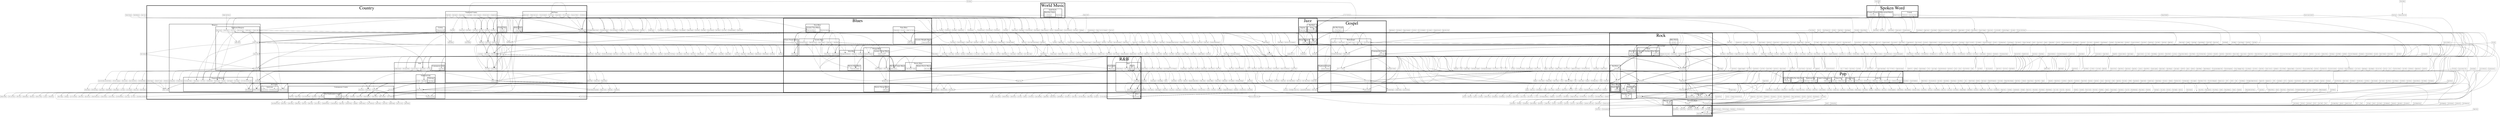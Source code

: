 digraph untitled {
	graph [fontname="Times", concentrate=true];
	node [fontname="Times", shape=box];
	subgraph cluster_World {
		graph [fontsize=72,
			label="World Music",
			style="setlinewidth(6)"];
		subgraph cluster_South_Pacific {
			graph [fontsize=24,
				label="South Pacific",
				style="setlinewidth(3)"];
			subgraph cluster_Slack_Key_Guitar {
				graph [label="Slack-Key Guitar"];
				"Sol Hoopii";
			}
			"Frank Ferera";
		}
	}
	subgraph cluster_Spoken_Word {
		graph [fontsize=72,
			label="Spoken Word",
			style="setlinewidth(6)"];
		subgraph cluster_Observational_Humor {
			graph [fontsize=24,
				label="Observational Humor",
				style="setlinewidth(3)"];
			"Will Rogers";
		}
		subgraph cluster_Country_Comedy {
			graph [fontsize=24,
				label="Country Comedy",
				style="setlinewidth(3)"];
			"Jerry Clower";
		}
		subgraph cluster_Comedy {
			graph [fontsize=24,
				label=Comedy,
				style="setlinewidth(3)"];
			"Little Jimmy Dickens";
			"The Revelers";
		}
		"Robert W. Service";
	}
	subgraph cluster_Jazz {
		graph [fontsize=72,
			label=Jazz,
			style="setlinewidth(6)"];
		subgraph cluster_Ragtime {
			graph [fontsize=24,
				label=Ragtime,
				style="setlinewidth(3)"];
			"Alonzo Yancey";
		}
		subgraph cluster_Bop {
			graph [fontsize=24,
				label=Bop,
				style="setlinewidth(3)"];
			"Billy Eckstine";
		}
		subgraph cluster_Boogie_Woogie {
			graph [fontsize=24,
				label="Boogie-Woogie",
				style="setlinewidth(3)"];
			"Jimmy Yancey";
		}
		subgraph cluster_Big_Band {
			graph [fontsize=24,
				label="Big Band",
				style="setlinewidth(3)"];
			subgraph cluster_Swing {
				graph [label=Swing];
				"The Mills Brothers";
			}
		}
	}
	subgraph cluster_Pop {
		graph [fontsize=72,
			label=Pop,
			style="setlinewidth(6)"];
		subgraph cluster_Tin_Pan_Alley_Pop {
			graph [fontsize=24,
				label="Tin Pan Alley Pop",
				style="setlinewidth(3)"];
			"Al Jolson";
		}
		subgraph cluster_Indie_Pop {
			graph [fontsize=24,
				label="Indie Pop",
				style="setlinewidth(3)"];
			"The House of Love";
			"Walker Kong";
			Captain;
			"The Music Lovers";
			"Gentleman Auction House";
			"Shout Out Louds";
		}
		subgraph cluster_Adult_Contemporary {
			graph [fontsize=24,
				label="Adult Contemporary",
				style="setlinewidth(3)"];
			"Barbra Streisand";
		}
		subgraph cluster_Dance_Pop {
			graph [fontsize=24,
				label="Dance-Pop",
				style="setlinewidth(3)"];
			"Whitney Houston";
			"Lady Gaga";
		}
		subgraph cluster_French_Pop {
			graph [fontsize=24,
				label="French Pop",
				style="setlinewidth(3)"];
			"Jacques Brel";
		}
		subgraph cluster_Vocal_Pop {
			graph [fontsize=24,
				label="Vocal Pop",
				style="setlinewidth(3)"];
			"The Ink Spots";
		}
		subgraph cluster_Traditional_Pop {
			graph [fontsize=24,
				label="Traditional Pop",
				style="setlinewidth(3)"];
			"Eddie Cantor";
			"Nat King Cole";
		}
	}
	subgraph cluster_RnB {
		graph [fontsize=72,
			label="R&B",
			style="setlinewidth(6)"];
		subgraph cluster_Disco {
			graph [fontsize=24,
				label=Disco,
				style="setlinewidth(3)"];
			"Donna Summer";
		}
		subgraph cluster_Soul {
			graph [fontsize=24,
				label=Soul,
				style="setlinewidth(3)"];
			subgraph cluster_Funk {
				graph [label=Funk];
				Rufus;
			}
			"Aretha Franklin";
			"Roberta Flack";
			"Thelma Houston";
			"Sam Cooke";
			"Ray Charles";
			"Gladys Knight";
		}
		subgraph cluster_Early_RnB {
			graph [fontsize=24,
				label="Early R&B",
				style="setlinewidth(3)"];
			"Ruth Brown";
		}
	}
	subgraph cluster_Gospel {
		graph [fontsize=72,
			label=Gospel,
			style="setlinewidth(6)"];
		subgraph cluster_Pre_War_Gospel {
			graph [fontsize=24,
				label="Pre-War Gospel",
				style="setlinewidth(3)"];
			"Arizona Dranes";
		}
		subgraph cluster_Black_Gospel {
			graph [fontsize=24,
				label="Black Gospel",
				style="setlinewidth(3)"];
			"Roberta Martin";
			"Rev. Thomas A. Dorsey";
			"Shirley Caesar";
			"James Cleveland";
			"Mahalia Jackson";
			"Rev. C.L. Franklin";
			"The Soul Stirrers";
			"Goldia Haynes";
			"The Roberta Martin Singers";
			"The Caravans";
		}
		subgraph cluster_Contemporary_Gospel {
			graph [fontsize=24,
				label="Contemporary Gospel",
				style="setlinewidth(3)"];
			"Mavis Staples";
		}
		subgraph cluster_Traditional_Gospel {
			graph [fontsize=24,
				label="Traditional Gospel",
				style="setlinewidth(3)"];
			"Ernestine Washington";
		}
	}
	subgraph cluster_Blues {
		graph [fontsize=72,
			label=Blues,
			style="setlinewidth(6)"];
		subgraph cluster_Piano_Blues {
			graph [fontsize=24,
				label="Piano Blues",
				style="setlinewidth(3)"];
			"Albert Ammons";
			"Cecil Gant";
			"Meade ‘Lux’ Lewis";
			"Pinetop Smith";
		}
		subgraph cluster_Classic_Female_Blues {
			graph [fontsize=24,
				label="Classic Female Blues",
				style="setlinewidth(3)"];
			"Bessie Smith";
			"Billie Holiday";
		}
		subgraph cluster_Chicago_Blues {
			graph [fontsize=24,
				label="Chicago Blues",
				style="setlinewidth(3)"];
			subgraph cluster_Acoustic_Chicago_Blues {
				graph [label="Acoustic Chicago Blues"];
				"Kokomo Arnold";
			}
			subgraph cluster_Electric_Chicago_Blues {
				graph [label="Electric Chicago Blues"];
				"Eddie Taylor";
			}
			"Muddy Waters";
			"Robert Nighthawk";
			"Sonny Boy Williamson";
			"Willie Dixon";
		}
		subgraph cluster_Acoustic_Blues {
			graph [fontsize=24,
				label="Acoustic Blues",
				style="setlinewidth(3)"];
			"Charley Patton";
			"Big Bill Broonzy";
			"Mississippi John Hurt";
			"Blind Willie McTell";
			"Big Joe Williams";
			"Tommy Johnson";
			"Blind Blake";
		}
		subgraph cluster_Electric_Blues {
			graph [fontsize=24,
				label="Electric Blues",
				style="setlinewidth(3)"];
			subgraph cluster_Modern_Electric_Blues {
				graph [label="Modern Electric Blues"];
				"Hubert Sumlin";
			}
			"Arthur ‘Big Boy’ Crudup";
		}
		subgraph cluster_Delta_Blues {
			graph [fontsize=24,
				label="Delta Blues",
				style="setlinewidth(3)"];
			subgraph cluster_Electric_Delta_Blues {
				graph [label="Electric Delta Blues"];
				"Jessie Mae Hemphill";
			}
			"Mississippi Fred McDowell";
			"Skip James";
			"Son House";
		}
		subgraph cluster_Pre_War_Country_Blues {
			graph [fontsize=24,
				label="Pre-War Country Blues",
				style="setlinewidth(3)"];
			"Robert Johnson";
		}
		subgraph cluster_Texas_Blues {
			graph [fontsize=24,
				label="Texas Blues",
				style="setlinewidth(3)"];
			subgraph cluster_Acoustic_Texas_Blues {
				graph [label="Acoustic Texas Blues"];
				"Blind Lemon Jefferson";
			}
			"Blind Willie Johnson";
		}
		subgraph cluster_Acoustic_Memphis_Blues {
			graph [fontsize=24,
				label="Acoustic Memphis Blues",
				style="setlinewidth(3)"];
			"Cannon's Jug Stompers";
		}
	}
	subgraph cluster_Country {
		graph [fontsize=72,
			label=Country,
			style="setlinewidth(6)"];
		subgraph cluster_Country_Pop {
			graph [fontsize=24,
				label="Country-Pop",
				style="setlinewidth(3)"];
			"Chet Atkins";
		}
		subgraph cluster_Alt_Country {
			graph [fontsize=24,
				label="Alt-Country",
				style="setlinewidth(3)"];
			subgraph cluster_Americana {
				graph [label=Americana];
				"Casey Driessen";
				"The Hackensaw Boys";
			}
			"Chatham County Line";
		}
		subgraph cluster_Folk {
			graph [fontsize=24,
				label=Folk,
				style="setlinewidth(3)"];
			subgraph cluster_Contemporary_Folk {
				graph [label="Contemporary Folk"];
				"Niela Miller";
			}
			subgraph cluster_Traditional_Folk {
				graph [label="Traditional Folk"];
				subgraph cluster_Folksongs {
					graph [label=Folksongs];
					"Charlie Higgins";
				}
				"Ramblin' Jack Elliott";
				"Woody Guthrie";
				"Harry Smith";
				"Joe Hill";
			}
			"Mississippi Sheiks";
			"Uncle Dave Macon";
			"Dan Tyminski";
			"Tim Rose";
			"Bradley Kincaid";
		}
		subgraph cluster_Honky_Tonk {
			graph [fontsize=24,
				label="Honky Tonk",
				style="setlinewidth(3)"];
			"Floyd Tillman";
		}
		subgraph cluster_Bluegrass {
			graph [fontsize=24,
				label=Bluegrass,
				style="setlinewidth(3)"];
			subgraph cluster_Traditional_Bluegrass {
				graph [label="Traditional Bluegrass"];
				"Jimmy Martin";
				"Del McCoury";
				"Jim & Jesse";
				"Old & In the Way";
				"Flatt & Scruggs";
				"Snuffy Jenkins";
				"Clarence Ashley";
				"Doyle Lawson";
				"Manco Sneed";
				"Dedrick Harris"
			}
			subgraph cluster_Progressive_Bluegrass {
				graph [label="Progressive Bluegrass"];
				"The Chicken Chokers";
				"Jerry Douglas";
				"Ola Belle Reed";
				"J.D. Crowe & the New South";
				"Tony Rice";
				"Barry Mitterhoff";
				"David Grisman";
				"Scott Nygaard";
				"J.D. Crowe";
				"Benny Martin";
			}
			"Sam Bush";
			"No Speed Limit";
			"Bering Strait";
			"Rhonda Vincent";
		}
		subgraph cluster_Contemporary_Country {
			graph [fontsize=24,
				label="Contemporary Country",
				style="setlinewidth(3)"];
			subgraph cluster_Neo_Traditionalist_Country {
				graph [label="Neo-Traditionalist Country"];
				"Jake Owen";
			}
			"Marty Brown";
			"Nickel Creek";
			"George Strait";
			"Roger Creager";
			"Aaron Tippin";
			"Mark Wills";
			"Martina McBride";
			"Daryle Singletary";
			"Jamey Johnson";
			"Clay Walker";
			"Billy Currington";
			"Travis Mitchell";
			"Dean Brody";
			"Jameson Clark";
			"Ace in the Hole Band";
			"Dan Evans";
		}
		subgraph cluster_Old_Timey {
			graph [fontsize=24,
				label="Old-Timey",
				style="setlinewidth(3)"];
			"Fiddlin' John Carson";
			"Pee Wee King";
			"Uncle Eck Dunford";
			"Emmett Miller";
			"The Carter Family";
			"Roscoe Holomb";
			"Hobart Smith";
			"Grayson & Whitter";
			"Eck Robertson";
		}
		subgraph cluster_Cowboy {
			graph [fontsize=24,
				label=Cowboy,
				style="setlinewidth(3)"];
			"Yodeling Slim Clark";
		}
		subgraph cluster_Traditional_Country {
			graph [fontsize=24,
				label="Traditional Country",
				style="setlinewidth(3)"];
			"Jimmie Rodgers";
			"Kenny Roberts";
			"Jimmie Davis";
			"Patsy Montana";
			"Rex Griffin";
			"Hank Snow";
			"Elton Britt";
			"Ernest Tubb";
			"Roy Acuff";
			"Gene Autry";
			"George Jones";
			"Don Helms";
			"Kelly Harrell";
			"Eddy Arnold";
			"Ernest V. Stoneman";
			"Lefty Frizzell";
			"Carl Smith";
			"Red Foley";
			"Leon Payne";
			"Willie Nelson";
			"The Davis Sisters";
			"Grandpa Jones";
			"Wade Ward";
			"Lesley Riddle";
			"Johnny Cash";
		}
		"Dedrick Harris";
		"Kelly J. Lundy";
		"Dick Burnett";
		"Fiddlin' John Weaver";
		"John Rector";
		"Jerrod Niemann";
		"Emmett W. Lundy";
		"Herbert Higgins";
		"Harvey Reynolds";
	}
	subgraph cluster_Rock {
		graph [fontsize=72,
			label=Rock,
			style="setlinewidth(6)"];
		subgraph cluster_Mod_Revival {
			graph [fontsize=24,
				label="Mod Revival",
				style="setlinewidth(3)"];
			"The JetSet";
		}
		subgraph cluster_Punk {
			graph [fontsize=24,
				label=Punk,
				style="setlinewidth(3)"];
			subgraph cluster_Punk_Revival {
				graph [label="Punk Revival"];
				"Dropkick Murphys";
			}
			subgraph cluster_Hardcore_Punk {
				graph [label="Hardcore Punk"];
				Bars;
			}
			"Dead Boys";
		}
		subgraph cluster_Alternative_Rock {
			graph [fontsize=24,
				label="Alternative Rock",
				style="setlinewidth(3)"];
			subgraph cluster_Indie_Rock {
				graph [label="Indie Rock"];
				"Eef Barzelay";
				"Modern Skirts";
				"The National";
				Voxtrot;
				"The Delgados";
				"Make Model";
				"The Starlight Mints";
				"Railroad Jerk";
			}
			Torsson;
			"The Beautiful South";
		}
		subgraph cluster_Blues_Rock {
			graph [fontsize=24,
				label="Blues-Rock",
				style="setlinewidth(3)"];
			"Hot Tuna";
		}
		subgraph cluster_Country_Rock {
			graph [fontsize=24,
				label="Country-Rock",
				style="setlinewidth(3)"];
			"Gibson/Miller Band";
			"Kinky Friedman";
			"The Ghost Rockets";
		}
		subgraph cluster_Prog_Rock {
			graph [fontsize=24,
				label="Prog-Rock",
				style="setlinewidth(3)"];
			"Pink Floyd";
		}
		subgraph cluster_Hard_Rock {
			graph [fontsize=24,
				label="Hard Rock",
				style="setlinewidth(3)"];
			subgraph cluster_Heavy_Metal {
				graph [label="Heavy Metal"];
				subgraph cluster_Death_Metal {
					graph [label="Death Metal"];
					Dethklok;
				}
			}
			"David Bowie";
			Kiss;
		}
		subgraph cluster_RocknRoll {
			graph [fontsize=24,
				label="Rock & Roll",
				style="setlinewidth(3)"];
			subgraph cluster_Roots {
				graph [label=Roots];
				subgraph cluster_American_Trad_Rock {
					graph [label="American Trad Rock"];
					Phish;
				}
				subgraph cluster_Jam_Bands {
					graph [label="Jam Bands"];
					"Carbon Leaf";
				}
			}
			"Buddy Holly";
			"Bob Dylan";
			"Bill Haley & His Comets";
			"The Pretty Things";
			"The Kinks";
			"The Beatles";
			"Jerry Lee Lewis";
			"Jody Reynolds";
		}
	}
	"Donna Summer" -> "Lady Gaga";
	Anastacia -> "Lady Gaga";
	"Christina Aguilera" -> "Lady Gaga";
	"Britney Spears" -> "Lady Gaga";
	"Kylie Minogue" -> "Lady Gaga";
	"Cyndi Lauper" -> "Lady Gaga";
	"David Bowie" -> "Lady Gaga";
	Queen -> "Lady Gaga";
	Madonna -> "Lady Gaga";
	"Barbra Streisand" -> "Donna Summer";
	"Thelma Houston" -> "Donna Summer";
	"Roberta Flack" -> "Donna Summer";
	Rufus -> "Donna Summer";
	"Mary Wells" -> "Donna Summer";
	"Minnie Riperton" -> "Donna Summer";
	"Irma Thomas" -> "Donna Summer";
	Labelle -> "Donna Summer";
	"Donny Hathaway" -> "Donna Summer";
	Theatre -> "Donna Summer";
	"Rev. C. L. Franklin" -> "Aretha Franklin";
	"Nina Simone" -> "Aretha Franklin";
	"Sister Wynona Carr" -> "Aretha Franklin";
	"Sam Cooke" -> "Aretha Franklin";
	"Ciara Ward" -> "Aretha Franklin";
	"Ruth Brown" -> "Aretha Franklin";
	"Arizona Dranes" -> "Roberta Martin";
	"Arizona Dranes" -> "The Soul Stirrers";
	"Arizona Dranes" -> "The Roberta Martin Singers";
	"Arizona Dranes" -> "Goldia Haynes";
	"Mississippi Sheiks" -> "Bessie Smith";
	"Ma Rainey" -> "Bessie Smith";
	"Blind Lemon Jefferson" -> "Bessie Smith";
	"Charley Patton" -> "Mississippi Sheiks";
	"Charley Patton" -> "Memphis Minnie";
	"Charley Patton" -> "Almanac Singers";
	"Charley Patton" -> "Mississippi Fred McDowell";
	"Charley Patton" -> "Hambone Willie Newbern";
	"Charley Patton" -> "Alan Lomax";
	"Charley Patton" -> "Robert Wilkins";
	"Charley Patton" -> "Jimi Hendrix";
	"Charley Patton" -> "Johnny Shines";
	"Charley Patton" -> "Sonny Boy Williamson";
	"Charley Patton" -> "Willie Johnson";
	"Charley Patton" -> "Malkum & Chris";
	"Charley Patton" -> "Watermelon Slim";
	"Memphis Minnie" -> "Jessie Mae Hemphill";
	"Skip James" -> "Jessie Mae Hemphill";
	"Mississippi John Hurt" -> "Jessie Mae Hemphill";
	"Sonny Boy Williamson" -> "Jessie Mae Hemphill";
	"Muddy Waters" -> "Eddie Taylor";
	"Alberta Hunter" -> "Robert Johnson";
	"Charlie Poole" -> "Robert Johnson";
	"Kokomo Arnold" -> "Robert Johnson";
	"Skip James" -> "Robert Johnson";
	"Son House" -> "Robert Johnson";
	"Lonnie Johnson" -> "Robert Johnson";
	"Sallie Martin" -> "Mahalia Jackson";
	"Willie Mae Ford Smith" -> "Mahalia Jackson";
	"Roberta Martin" -> "Mahalia Jackson";
	"Bessie Smith" -> "Mahalia Jackson";
	"Aretha Franklin" -> "Roberta Flack";
	"Diana Ross" -> "Roberta Flack";
	"Richie Havens" -> "Roberta Flack";
	"Joan Baez" -> "Roberta Flack";
	"Mavis Staples" -> "Roberta Flack";
	"Jerry Butler" -> "Roberta Flack";
	"Lena Horne" -> "Roberta Flack";
	"Bob Dylan" -> "Roberta Flack";
	"Dionne Warwick" -> "Roberta Flack";
	"Alberta Hunter" -> "Ruth Brown";
	"Victoria Spivey" -> "Ruth Brown";
	"Sippie Wallace" -> "Ruth Brown";
	"Lucille Bogan" -> "Ruth Brown";
	"Ida Cox" -> "Ruth Brown";
	"Ella Fitzgerald" -> "Ruth Brown";
	"Ernestine Anderson" -> "Ruth Brown";
	"Big Maybelle" -> "Ruth Brown";
	"Clara Ward" -> "Ruth Brown";
	"Sarah Vaughan" -> "Ruth Brown";
	"Billie Holiday" -> "Ruth Brown";
	"Dinah Washington" -> "Ruth Brown";
	"Willie Johnson" -> "Hubert Sumlin";
	"Howlin' Wolf" -> "Hubert Sumlin";
	"Charley Patton" -> "Kokomo Arnold";
	"Scrapper Blackwell" -> "Kokomo Arnold";
	"Blind Lemon Jefferson" -> "Kokomo Arnold";
	"Big Bill Broonzy" -> "Muddy Waters";
	"Willie Dixon" -> "Muddy Waters";
	"Blind Willie McTell" -> "Muddy Waters";
	"Mississippi John Hurt" -> "Muddy Waters";
	"Mississippi Fred McDowell" -> "Muddy Waters";
	"Big Joe Williams" -> "Muddy Waters";
	"Robert Nighthawk" -> "Muddy Waters";
	"Benny Goodman" -> "Billie Holiday";
	"Monette Moore" -> "Billie Holiday";
	"Sister Rosetta Tharpe" -> "Billie Holiday";
	"Memphis Minnie" -> "Billie Holiday";
	"Duke Ellington" -> "Billie Holiday";
	"Ethel Waters" -> "Billie Holiday";
	"Lester Young" -> "Billie Holiday";
	"Louis Armstrong" -> "Billie Holiday";
	"Bessie Smith" -> "Billie Holiday";
	"W.C. Handy" -> "Big Bill Broonzy";
	"Leroy Carr" -> "Big Bill Broonzy";
	"Furry Lewis" -> "Big Bill Broonzy";
	"Papa Charlie Jackson" -> "Big Bill Broonzy";
	"Peetie Wheatstraw" -> "Big Bill Broonzy";
	"Blind Blake" -> "Big Bill Broonzy";
	"Blind Lemon Jefferson" -> "Big Bill Broonzy";
	"Lonnie Johnson" -> "Big Bill Broonzy";
	"Jimmie Rodgers" -> "Mississippi John Hurt";
	"Barbecue Bob" -> "Blind Willie McTell";
	"Lonnie Johnson" -> "Blind Willie McTell";
	"Blind Willie Johnson" -> "Blind Willie McTell";
	"Robert Johnson" -> "Robert Nighthawk";
	"Tampa Red" -> "Robert Nighthawk";
	"Tommy Johnson" -> "Robert Nighthawk";
	"Houston Stackhouse" -> "Robert Nighthawk";
	"Charley Patton" -> "Arthur ‘Big Boy’ Crudup";
	Leadbelly -> "Arthur ‘Big Boy’ Crudup";
	"Big Bill Broonzy" -> "Arthur ‘Big Boy’ Crudup";
	"Jimmie Rodgers" -> "Chet Atkins";
	"Jimmie Rodgers" -> "Jimmie Davis";
	"Jimmie Rodgers" -> "The Maddox Brothers & Rose";
	"Jimmie Rodgers" -> "Joan Baez";
	"Jimmie Rodgers" -> "Van Morrison";
	"Jimmie Rodgers" -> "Rex Griffin";
	"Jimmie Rodgers" -> "Jim Mathus";
	"Jimmie Rodgers" -> "Roy Kay Trio";
	"Hobart Smith" -> "Blind Lemon Jefferson";
	"Albert Ammons" -> "Jerry Lee Lewis";
	"Big Joe Turner" -> "Jerry Lee Lewis";
	"Roy Brown" -> "Jerry Lee Lewis";
	"Roy Hall" -> "Jerry Lee Lewis";
	"Meade ‘Lux’ Lewis" -> "Jerry Lee Lewis";
	"James P. Johnson" -> "Jerry Lee Lewis";
	"Floyd Cramer" -> "Jerry Lee Lewis";
	"Cecil Gant" -> "Jerry Lee Lewis";
	"Elmore James" -> "Jerry Lee Lewis";
	"Ike Turner" -> "Jerry Lee Lewis";
	"Bill Haley & His Comets" -> "Jerry Lee Lewis";
	"Hank Williams" -> "Jerry Lee Lewis";
	"Ray Price" -> "Jerry Lee Lewis";
	"Ottis Redding" -> Rufus;
	"The Isley Brothers" -> Rufus;
	"James Brown" -> Rufus;
	"Wilson Pickett" -> Rufus;
	"Lee Dorsey" -> Rufus;
	"Jerry Butler" -> Rufus;
	"Chicago Transit Authority" -> Rufus;
	"Stevie Wonder" -> Rufus;
	"Sly & The Family Stone" -> Rufus;
	"Blind Blake" -> "Blind Willie Johnson";
	"Ida Cox" -> "Big Joe Williams";
	"Jelly Roll Morton" -> "Big Joe Williams";
	"Robert Johnson" -> "Big Joe Williams";
	"Elton Britt" -> "Kenny Roberts";
	"Yodeling Slim Clark" -> "Kenny Roberts";
	"Blind Willie Johnson" -> "Mississippi Fred McDowell";
	Leadbelly -> "Sonny Boy Williamson";
	"The Ink Spots" -> "Willie Dixon";
	"Robert Johnson" -> "Willie Dixon";
	"Sonny Boy Williamson" -> "Willie Dixon";
	"Little Brother Montgomery" -> "Willie Dixon";
	"Leonard Caston" -> "Willie Dixon";
	"Frank Sinatra" -> "Barbra Streisand";
	"Edith Piaf" -> "Barbra Streisand";
	"Ella Fitzgerald" -> "Barbra Streisand";
	"Blossom Dearie" -> "Barbra Streisand";
	"Tony Bennett" -> "Barbra Streisand";
	"Mabel Mercer" -> "Barbra Streisand";
	"Judy Garland" -> "Barbra Streisand";
	"Ethel Merman" -> "Barbra Streisand";
	"Eydie Gorme" -> "Barbra Streisand";
	"Fanny Brice" -> "Barbra Streisand";
	"Billie Holiday" -> "Barbra Streisand";
	"Esther Phillips" -> "Whitney Houston";
	"Teddy Pendergrass" -> "Whitney Houston";
	"The Abyssinian Baptist Choir" -> "Whitney Houston";
	"The Sweet Inspirations" -> "Whitney Houston";
	"Donna Summer" -> "Whitney Houston";
	"Evelyn ‘Champagne’ King" -> "Whitney Houston";
	"Cissy Houston" -> "Whitney Houston";
	"Tina Turner" -> "Whitney Houston";
	"Chaka Khan" -> "Whitney Houston";
	"Billie Holiday" -> "Sam Cooke";
	"Willie Mae Ford Smith" -> "Sam Cooke";
	"Sammy Davis, Jr." -> "Sam Cooke";
	"Pilgrim Travelers" -> "Sam Cooke";
	"Nat King Cole" -> "Sam Cooke";
	"L.C. Cooke" -> "Sam Cooke";
	"Marc Bolan" -> "David Bowie";
	Love -> "David Bowie";
	"Al Green" -> "David Bowie";
	"Kurt Weill" -> "David Bowie";
	"Jacques Brel" -> "David Bowie";
	Kraftwerk -> "David Bowie";
	"Vince Taylor" -> "David Bowie";
	"Anthony Newley" -> "David Bowie";
	"The Stooges" -> "David Bowie";
	"The Pretty Things" -> "David Bowie";
	"Scott Walker" -> "David Bowie";
	"Syd Barett" -> "David Bowie";
	"The Velvet Underground" -> "David Bowie";
	"Pink Floyd" -> "David Bowie";
	"The Spinners" -> "David Bowie";
	"Bo Diddley" -> "Buddy Holly";
	"Merle Travis" -> "Buddy Holly";
	"Jerry Lee Lewis" -> "Buddy Holly";
	"The Clovers" -> "Buddy Holly";
	"Hank Ballard" -> "Buddy Holly";
	"Elvis Presley" -> "Buddy Holly";
	"Burl Ives" -> "Ramblin' Jack Elliott";
	"Cisco Houston" -> "Ramblin' Jack Elliott";
	"Gene Autry" -> "Ramblin' Jack Elliott";
	"Roy Acuff" -> "Ramblin' Jack Elliott";
	"The Sons of the Pioneers" -> "Ramblin' Jack Elliott";
	"Woody Guthrie" -> "Ramblin' Jack Elliott";
	"Rev. Thomas A. Dorsey" -> "The Roberta Martin Singers";
	"Gene Autry" -> "Patsy Montana";
	"Jimmie Davis" -> "Patsy Montana";
	"Jelly Roll Morton" -> "Albert Ammons";
	"Charles ‘Cow Cow’ Davenport" -> "Albert Ammons";
	"Earl Hines" -> "Albert Ammons";
	"Teddy Wilson" -> "Albert Ammons";
	"Pinetop Smith" -> "Albert Ammons";
	"Nat King Cole" -> "Cecil Gant";
	"Rev. Thomas A. Dorsey" -> "Dorothy Love Coates";
	"Rev. Thomas A. Dorsey" -> "Willie Mae Ford Smith";
	"Rev. Thomas A. Dorsey" -> "The Five Blind Boys of Alabama";
	"Rev. Thomas A. Dorsey" -> "Willie Johnson";
	"Mississippi John Hurt" -> "Bob Dylan";
	"Pete Seeger" -> "Bob Dylan";
	Odetta -> "Bob Dylan";
	"Robert Johnson" -> "Bob Dylan";
	"Ramblin' Jack Elliott" -> "Bob Dylan";
	"Blind Willie McTell" -> "Bob Dylan";
	"Bill Monroe" -> "Bob Dylan";
	"Jesse Fuller" -> "Bob Dylan";
	Leadbelly -> "Bob Dylan";
	"Hank Williams" -> "Bob Dylan";
	"Little Richard" -> "Bob Dylan";
	"Dave Van Ronk" -> "Bob Dylan";
	"Rev. Gary Davis" -> "Bob Dylan";
	"Elvis Presley" -> "Bob Dylan";
	"Barbecue Bob" -> "Skip James";
	"Bessie Smith" -> "Skip James";
	"Sylvester Weaver" -> "Skip James";
	"Scrapper Blackwell" -> "Skip James";
	"Leroy Carr" -> "Skip James";
	"Lucille Bogan" -> "Skip James";
	"Edith Wilson" -> "Skip James";
	"Frank Stokes" -> "Skip James";
	"Cannon's Jug Stompers" -> "Skip James";
	"Papa Charlie Jackson" -> "Skip James";
	"Peg Leg Howell" -> "Skip James";
	"Lucille Hegamin" -> "Skip James";
	"Mamie Smith" -> "Skip James";
	"Memphis Jug Band" -> "Skip James";
	"Scrapper Blackwell" -> "Son House";
	"Peg Leg Howell" -> "Son House";
	"Robert Wilkins" -> "Son House";
	"Furry Lewis" -> "Son House";
	"Henry Townsend" -> "Son House";
	"Jim Jackson" -> "Son House";
	"Fiddlin' Doc Roberts" -> "Son House";
	"Gus Cannon & His Jug Stompers" -> "Son House";
	"Willie T. Brown" -> "Son House";
	"Bill Haley & His Comets" -> "Sonny Burgess";
	"Bill Haley & His Comets" -> "Chubby Checker";
	"Roy Acuff" -> "Hank Snow";
	"Ernest Tubb" -> "Hank Snow";
	"Robert W. Service" -> "Hank Snow";
	"Prof. Alex Bradford" -> "Shirley Caesar";
	"Sister Wynona Carr" -> "Shirley Caesar";
	"Ernestine Washington" -> "Shirley Caesar";
	"The Swan Silvertones" -> "Shirley Caesar";
	"The Davis Sisters" -> "Shirley Caesar";
	"Clara Ward" -> "Shirley Caesar";
	"Dorothy Love Coates" -> "Shirley Caesar";
	"Inez Andrews" -> "Shirley Caesar";
	"Dorothy Norwood" -> "Shirley Caesar";
	"Marion Williams" -> "Shirley Caesar";
	"John Lee Hooker" -> "The Pretty Things";
	"Little Richard" -> "The Pretty Things";
	"Little Walter" -> "The Pretty Things";
	"Elmore James" -> "The Pretty Things";
	"Howlin' Wolf" -> "The Pretty Things";
	"Slim Harpo" -> "The Pretty Things";
	"Lonnie Donegan" -> "The Pretty Things";
	"Muddy Waters" -> "The Pretty Things";
	"Jimmy Reed" -> "The Pretty Things";
	"Albert King" -> "The Pretty Things";
	"Buddy Guys" -> "The Pretty Things";
	"Chuck Berry" -> "The Pretty Things";
	"Bo Diddley" -> "The Pretty Things";
	"Jimmie Rodgers" -> "Elton Britt";
	"Charles Aznavour" -> "Jacques Brel";
	"Edith Piaf" -> "Jacques Brel";
	"Bob Dylan" -> "Jacques Brel";
	"Jimmie Rodgers" -> "Ernest Tubb";
	"The Carter Family" -> "Ernest Tubb";
	"The Caravans" -> "James Cleveland";
	"Ray Charles" -> "James Cleveland";
	"Eugene Smith" -> "James Cleveland";
	"Noah Lewis" -> "Cannon's Jug Stompers";
	"Uncle Dave Macon" -> "Roy Acuff";
	"Uncle Eck Dunford" -> "Roy Acuff";
	"The Carter Family" -> "Roy Acuff";
	"Jimmie Rodgers" -> "Roy Acuff";
	"Fiddlin' John Carson" -> "Roy Acuff";
	"Willie T. Brown" -> "Tommy Johnson";
	"Charley Patton" -> "Tommy Johnson";
	"Jimmie Rodgers" -> "Tommy Johnson";
	"Shirley Caesar" -> "Mavis Staples";
	"Big Maybelle" -> "Mavis Staples";
	"Dinah Washington" -> "Mavis Staples";
	"Sam Cooke" -> "Mavis Staples";
	"Uncle Eck Dunford" -> "The Holy Modal Rounders";
	"Uncle Eck Dunford" -> "Pete Seeger";
	"Uncle Eck Dunford" -> "Kelly J. Lundy";
	"Uncle Eck Dunford" -> "The Carolina Chocolate Drops";
	"Uncle Dave Macon" -> "The Chicken Chokers";
	"Uncle Dave Macon" -> "Bill Monroe";
	"Uncle Dave Macon" -> "The Stanley Brothers";
	"Uncle Dave Macon" -> "The Blue Sky Boys";
	"Uncle Dave Macon" -> "The Delmore Brothers";
	"Uncle Dave Macon" -> "Grandpa Jones";
	"Uncle Dave Macon" -> "Doc Watson";
	"Uncle Dave Macon" -> "Peggy Seeger";
	"Uncle Dave Macon" -> "Marvin Gaster";
	"Uncle Dave Macon" -> "Sam & Kirk McGee";
	"Uncle Dave Macon" -> "The Dickel Brothers";
	"Uncle Dave Macon" -> "Seven Foot Dilly & His Hot Pickles";
	"Uncle Dave Macon" -> "The Four Virginians";
	"Uncle Dave Macon" -> "Old Crow Medicine Show";
	"Uncle Dave Macon" -> "Harry Smith";
	"The Revelers" -> "The Mills Brothers";
	"Ethel Waters" -> "The Mills Brothers";
	"Louis Armstrong" -> "The Mills Brothers";
	"The Mills Brothers" -> "The Ink Spots";
	"Rudy Vallée" -> "The Ink Spots";
	"Billie Holiday" -> "The Ink Spots";
	"Bing Crosby" -> "The Ink Spots";
	"The Carter Family" -> "Gene Autry";
	"Will Rogers" -> "Gene Autry";
	"Jimmie Rodgers" -> "Gene Autry";
	"Will Rogers" -> "Bob Newhart";
	"Will Rogers" -> "Mort Sahl";
	"Will Rogers" -> "Woody Guthrie";
	"Will Rogers" -> "Bob Hope";
	"Will Rogers" -> "Jeff Foxworthy";
	"Will Rogers" -> "Andy Griffith";
	"Booker T. & the MG's" -> "Pink Floyd";
	"The Yardbirds" -> "Pink Floyd";
	"The Move" -> "Pink Floyd";
	"The Rolling Stones" -> "Pink Floyd";
	"The Who" -> "Pink Floyd";
	"The Kinks" -> "Pink Floyd";
	"Pink Anderson" -> "Pink Floyd";
	"Jimmy Reed" -> "Pink Floyd";
	"Muddy Waters" -> "Pink Floyd";
	"William S. Burroughs" -> "Pink Floyd";
	"Sun Ra" -> "Pink Floyd";
	"Fiddlin' John Carson" -> "The Delmore Brothers";
	"Fiddlin' John Carson" -> "The Louvin Brothers";
	"Fiddlin' John Carson" -> "Gid Tanner";
	"Fiddlin' John Carson" -> "Don Helms";
	"Fiddlin' John Carson" -> "Manco Sneed";
	"Fiddlin' John Carson" -> "Dick Burnett";
	"George Jones" -> "Marty Brown";
	"Johnny Kidd & the Pirates" -> "The Kinks";
	"Slim Harpo" -> "The Kinks";
	"The Beatles" -> "The Kinks";
	"Little Willie John" -> "The Beatles";
	"Eddie Cochran" -> "The Beatles";
	"The Shadows" -> "The Beatles";
	"The Marvelettes" -> "The Beatles";
	"Bob Dylan" -> "The Beatles";
	"Carl Perkins" -> "The Beatles";
	"Arthur Alexander" -> "The Beatles";
	"Gene Vincent" -> "The Beatles";
	"Roy Orbison" -> "The Beatles";
	"Larry Williams" -> "The Beatles";
	"The Shirelles" -> "The Beatles";
	"The Everly Brothers" -> "The Beatles";
	"Fats Domino" -> "The Beatles";
	"Buddy Holly" -> "The Beatles";
	"Chuck Berry" -> "The Beatles";
	"Smokey Robinson" -> "The Beatles";
	"Ravi Shankar" -> "The Beatles";
	"The Isley Brothers" -> "The Beatles";
	"The Supremes" -> "The Beatles";
	"Lonnie Donegan" -> "The Beatles";
	"Dedrick Harris" -> "Manco Sneed";
	"Little Jimmy Dickens" -> "George Jones";
	"Chet Atkins" -> "George Jones";
	"Eddy Arnold" -> "George Jones";
	"Leon Payne" -> "George Jones";
	"Ferlin Husky" -> "George Jones";
	"Floyd Tillman" -> "George Jones";
	"Hank Williams" -> "George Jones";
	"Kelly Harrell" -> "Dedrick Harris";
	"Wade Ward" -> "Dedrick Harris";
	"Fiddlin' John Weaver" -> "Dedrick Harris";
	"Bill Monroe" -> "Jimmy Martin";
	"Flatt & Scruggs" -> "Jimmy Martin";
	"Emmett W. Lundy" -> "Kelly J. Lundy";
	"Herbert Higgins" -> "Kelly J. Lundy";
	"John Rector" -> "Kelly J. Lundy";
	"Charlie Higgins" -> "Kelly J. Lundy";
	"Ernest V. Stoneman" -> "Dick Burnett";
	"Harvey Irwin" -> "Dick Burnett";
	"Dedrick Harris" -> "Dick Burnett";
	"Sol Hoopii" -> "Don Helms";
	"Jimmie Rodgers" -> "Don Helms";
	"The Carter Family" -> "Don Helms";
	"Frank Ferera" -> "Don Helms";
	"Emmett Miller" -> "Don Helms";
	"Don Helms" -> "Harvey Reynolds";
	"Kelly Harrell" -> "The New Lost City Ramblers";
	"Kelly Harrell" -> "Ola Belle Reed";
	"Hank Snow" -> "Eddy Arnold";
	"Gene Autry" -> "Eddy Arnold";
	"The Sons of the Pioneers" -> "Eddy Arnold";
	"Bing Crosby" -> "Eddy Arnold";
	"Eddy Arnold" -> "George Morgan";
	"Eddy Arnold" -> "Charley Pride";
	"Eddy Arnold" -> "Jim Reeves";
	"Eddy Arnold" -> "Carl Smith";
	"Eddy Arnold" -> "Conway Twitty";
	"Eddy Arnold" -> "Gibson/Miller Band";
	"Eddy Arnold" -> "LeAnn Rimes";
	"Eddy Arnold" -> "Greasy Medlin";
	"Eddy Arnold" -> "Luke Thompson & Cecil Thompson";
	"Tampa Red" -> "Ray Charles";
	"Big Joe Turner" -> "Ray Charles";
	"Count Basie" -> "Ray Charles";
	"Piano Red" -> "Ray Charles";
	"Nat King Cole" -> "Ray Charles";
	"Guitar Slim" -> "Ray Charles";
	"Charles Brown" -> "Ray Charles";
	"Ray Charles" -> "Luther Ingram";
	"Ray Charles" -> "Otis Redding";
	"Ray Charles" -> Traffic;
	"Ray Charles" -> "The Zombies";
	"Ray Charles" -> "Arthur Blythe";
	"Ray Charles" -> "Jim Ford";
	"Ray Charles" -> "Judee Sill";
	"Ray Charles" -> "Raymond Anthony Myles";
	"Ray Charles" -> "Johnny Adams";
	"Ray Charles" -> "Freddy Fender";
	"Ray Charles" -> "Spooner Oldham";
	"Ray Charles" -> "Tommy Tucker";
	"Ray Charles" -> "Ruben Rada";
	"Ray Charles" -> "'68 Comeback";
	"Ray Charles" -> "The Big DooWopper";
	"Mahalia Jackson" -> "Ernestine Washington";
	"Eddie Cantor" -> "Bing Crosby";
	"Eddie Cantor" -> "Judy Garland";
	"Eddie Cantor" -> "Bob Hope";
	"Eddie Cantor" -> "Carmen Miranda";
	"Eddie Cantor" -> "Eddie DeLange";
	"Ernest V. Stoneman" -> "Joseph Spence";
	"Ernest V. Stoneman" -> "The Stonemans";
	"Wade Ward" -> "Ralph Stanley";
	"Bob Wills" -> "Lefty Frizzell";
	"Carson Robison" -> "Lefty Frizzell";
	"Spade Cooley" -> "Lefty Frizzell";
	"Tex Ritter" -> "Lefty Frizzell";
	"Vernon Dalhart" -> "Lefty Frizzell";
	"Pee Wee King" -> "Lefty Frizzell";
	"Milton Brown & His Brownies" -> "Lefty Frizzell";
	"Jimmy Wakely" -> "Lefty Frizzell";
	"Johnny Gimble" -> "Lefty Frizzell";
	"Roy Acuff" -> "Lefty Frizzell";
	"Ernest Tubb" -> "Lefty Frizzell";
	"Lefty Frizzell" -> "John Anderson";
	"Lefty Frizzell" -> "Boxcar Willie";
	"Lefty Frizzell" -> "Little Jimmy Dickens";
	"Lefty Frizzell" -> "Don Gibson";
	"Lefty Frizzell" -> "Buck Owens";
	"Lefty Frizzell" -> "Johnny Rodriguez";
	"Lefty Frizzell" -> "Dwight Yoakam";
	"Lefty Frizzell" -> "Jimmy Buffet";
	"Lefty Frizzell" -> "Sleepy LaBeef";
	"Lefty Frizzell" -> "Lyle Lovett";
	"Lefty Frizzell" -> "Roger Miller";
	"Lefty Frizzell" -> "Keith Whitley";
	"Lefty Frizzell" -> "Melvin Endsley";
	"Lefty Frizzell" -> "Harlan Howard";
	"Lefty Frizzell" -> "Tibby Edwards";
	"Bill Monroe" -> "Pee Wee King";
	"Roy Rogers" -> "Pee Wee King";
	"Gene Autry" -> "Pee Wee King";
	"Pee Wee King" -> "Hank Thompson";
	"Pee Wee King" -> "Cowboy Copas";
	"Red Foley" -> "Carl Smith";
	"Hank Williams" -> "Carl Smith";
	"Carl Smith" -> "Carlene Carter";
	"Carl Smith" -> "Ronnie Milsap";
	"Hank Williams" -> "Gibson/Miller Band";
	"Elvis Presley" -> "Gibson/Miller Band";
	"Roy Rogers" -> "Red Foley";
	"Roy Acuff" -> "Red Foley";
	"Gene Autry" -> "Red Foley";
	"Moon Mullican" -> "Red Foley";
	"Jimmie F. Rodgers" -> "Red Foley";
	"The Sons of the Pioneers" -> "Red Foley";
	"Tex Ritter" -> "Red Foley";
	"The Maddox Brothers & Rose" -> "Red Foley";
	"The Delmore Brothers" -> "Red Foley";
	"Red Foley" -> "Don Gibson";
	"Red Foley" -> "Johnny Horton";
	"Red Foley" -> "Ray Price";
	"Red Foley" -> "Marty Robbins";
	"Red Foley" -> "Hank Thompson";
	"Red Foley" -> "Conway Twitty";
	"Red Foley" -> "Faron Young";
	"Red Foley" -> "Pat Boone";
	"Red Foley" -> "Bill Haley";
	"Red Foley" -> "Wanda Jackson";
	"Red Foley" -> "Elvis Presley";
	"Red Foley" -> "T. Texas Tyler";
	"Red Foley" -> "Tommy Overstreet";
	"Red Foley" -> "Blaze Foley";
	"Red Foley" -> "Larry Ford";
	"Red Foley" -> "Hank Williams, Jr.";
	"Red Foley" -> "Merle Kilgore";
	"Red Foley" -> "Bobby Sykes";
	"Red Foley" -> "Dave ‘Pappy’ Hamel";
	"Ernest Tubb" -> "Del McCoury";
	"Jimmy Martin" -> "Del McCoury";
	"Homer & Jethro" -> "Del McCoury";
	"Red Rector" -> "Del McCoury";
	"Mac Wiseman" -> "Del McCoury";
	"Osborne Brothers" -> "Del McCoury";
	"Paul Buskirk" -> "Del McCoury";
	"The Stoneman Family" -> "Del McCoury";
	"Del McCoury" -> "Sam Bush";
	"Del McCoury" -> Phish;
	"Del McCoury" -> "Dan Tyminski";
	"Del McCoury" -> "J.D. Crowe & the New South";
	"Del McCoury" -> "The Hackensaw Boys";
	"Del McCoury" -> "Bering Strait";
	"Del McCoury" -> "Chatham County Line";
	"Del McCoury" -> "No Speed Limit";
	"Leon Payne" -> "Billy Joe Shaver";
	"George Strait" -> "Jerrod Niemann";
	"Keith Whitley" -> "Jerrod Niemann";
	"Paul Overstreet" -> "Jerrod Niemann";
	"Bob Wills" -> "Floyd Tillman";
	"Bessie Smith" -> "Floyd Tillman";
	"Louis Armstrong" -> "Floyd Tillman";
	"Jimmie Rodgers" -> "Floyd Tillman";
	"Django Reinhardt" -> "Floyd Tillman";
	"Charlie Christian" -> "Floyd Tillman";
	"Bing Crosby" -> "Floyd Tillman";
	"Floyd Tillman" -> "Asleep at the Wheel";
	"Floyd Tillman" -> "Moon Mullican";
	"Floyd Tillman" -> "Mel Tillis";
	"Floyd Tillman" -> "Chris Isaak";
	"Floyd Tillman" -> "Freddy Fender";
	"Floyd Tillman" -> "John Arthur Martinez";
	Phosphorescent -> "Willie Nelson";
	"Bob Dylan" -> "Willie Nelson";
	"Ray Charles" -> "Willie Nelson";
	"Hank Snow" -> "Willie Nelson";
	"Irving Berlin" -> "Willie Nelson";
	"Frank Sinatra" -> "Willie Nelson";
	"Chet Atkins" -> "Willie Nelson";
	"Webb Pierce" -> "Willie Nelson";
	"Johnny Bush" -> "Willie Nelson";
	"Roger Miller" -> "Willie Nelson";
	"Ray Price" -> "Willie Nelson";
	"Willie Nelson" -> "Hoyt Axton";
	"Willie Nelson" -> "The Flatlanders";
	"Willie Nelson" -> "Jimmie Dale Gilmore";
	"Willie Nelson" -> "Kris Kristofferson";
	"Willie Nelson" -> "Dolly Parton";
	"Willie Nelson" -> Cake;
	"Willie Nelson" -> "Brian Burns";
	"Willie Nelson" -> "Eef Barzelay";
	"Willie Nelson" -> "Kevin Fowler";
	"Willie Nelson" -> "Los Lonely Boys";
	"Willie Nelson" -> "Micky & the Motorcars";
	"Willie Nelson" -> "Jackson Taylor";
	"Willie Nelson" -> "Keith Anderson";
	"Willie Nelson" -> "Sarah Asher";
	"Tony Rice" -> "Dan Tyminski";
	"The Country Gentlemen" -> "Dan Tyminski";
	"Ricky Skaggs" -> "Dan Tyminski";
	"Peter Rowan" -> "Dan Tyminski";
	"The Dillards" -> "Sam Bush";
	"Doc Watson" -> "Sam Bush";
	"Grateful Dead" -> "Sam Bush";
	"The Country Gentlemen" -> "Sam Bush";
	"Vassar Clements" -> "Sam Bush";
	"Hazel Dickens" -> "Sam Bush";
	"Jerry Garcia" -> "Sam Bush";
	"Sam Bush" -> "Barry Mitterhoff";
	"Sam Bush" -> "Nickel Creek";
	"Sam Bush" -> "Casey Driessen";
	"Angelic Gospel Singers" -> "The Caravans";
	"The Charioteers" -> "The Caravans";
	"The Davis Sisters" -> "The Caravans";
	"The Swan Silvertones" -> "The Caravans";
	"Rev. C.L. Franklin" -> "The Caravans";
	"Rev. F. W. McGee" -> "The Caravans";
	"Marion Williams" -> "The Caravans";
	"Lucille Hegamin" -> "The Caravans";
	"Dorothy Love Coates" -> "The Caravans";
	"Golden Gate Quartet" -> "The Caravans";
	"Clara Ward" -> "The Caravans";
	"The Caravans" -> "The Mighty Clouds of Joy";
	"The Caravans" -> "Ladysmith Black Mambazo";
	"The Caravans" -> "Jerry Butler";
	"The Caravans" -> "Otis Clay";
	"The Caravans" -> "The Dells";
	"The Caravans" -> "The Staple Singers";
	"The Caravans" -> "Andraé Crouch";
	"The Caravans" -> "Larry Jon Wilson";
	"The Davis Sisters" -> "The Barrett Sisters";
	"The Davis Sisters" -> "The Clark Sisters";
	"The Davis Sisters" -> "The Wreckers";
	"Aretha Franklin" -> "Gladys Knight";
	"Johnny Otis" -> "Gladys Knight";
	"Tammi Terrell" -> "Gladys Knight";
	"Marvin Gaye" -> "Gladys Knight";
	"Etta James" -> "Gladys Knight";
	"Linda Jones" -> "Gladys Knight";
	"Gladys Knight" -> "Oleta Adams";
	"Gladys Knight" -> "Angela Bofill";
	"Gladys Knight" -> "Lalah Hathaway";
	"Gladys Knight" -> "The Jackson 5";
	"Gladys Knight" -> "Minnie Riperton";
	"Gladys Knight" -> "The Three Degrees";
	"Gladys Knight" -> "Betty Wright";
	"Gladys Knight" -> "B Angie B";
	"Gladys Knight" -> "The Glass House";
	"Gladys Knight" -> "Toni Braxton";
	"Gladys Knight" -> Aaliyah;
	"Gladys Knight" -> "Donna Angelle";
	"Gladys Knight" -> "Melinda Doolittle";
	"Gladys Knight" -> "Sharon Brown";
	"Gladys Knight" -> "Joss Stone";
	"Gladys Knight" -> Mandisa;
	"Gladys Knight" -> "Lady Antebellum";
	"Andy Griffith" -> "Jerry Clower";
	"Jerry Clower" -> "Larry the Cable Guy";
	"Alison Krauss" -> "Nickel Creek";
	"Béla Fleck" -> "Nickel Creek";
	"Byron Berline" -> "Nickel Creek";
	"Stuart Duncan" -> "Nickel Creek";
	"Tim O'Brien" -> "Nickel Creek";
	"Tony Rice" -> "Nickel Creek";
	"Scott Nygaard" -> "Nickel Creek";
	Solas -> "Nickel Creek";
	"Mark O'Connor" -> "Nickel Creek";
	"Hot Rize" -> "Nickel Creek";
	"Jerry Douglas" -> "Nickel Creek";
	"Darol Anger" -> "Nickel Creek";
	"Dolly Parton" -> "Nickel Creek";
	"Toad the Wet Sprocket" -> "Nickel Creek";
	"Nickel Creek" -> "The Lovell Sisters";
	"Nickel Creek" -> "Shannon Walker";
	"Gram Parsons" -> "Chatham County Line";
	"The Kentucky Colonels" -> "Chatham County Line";
	"Hot Tuna" -> "Chatham County Line";
	"New Grass Revival" -> "Chatham County Line";
	"Steve Earle" -> "Chatham County Line";
	"David Bowie" -> Bauhaus;
	"David Bowie" -> "Close Lobsters";
	"David Bowie" -> "Thomas Dolby";
	"David Bowie" -> "Echo & the Bunnymen";
	"David Bowie" -> "Guns N' Roses";
	"David Bowie" -> Texas;
	"David Bowie" -> Pulp;
	"David Bowie" -> "Annie Lennox";
	"David Bowie" -> Ladytron;
	"David Bowie" -> "The Ordinary Boys";
	"David Bowie" -> Mika;
	"David Bowie" -> "Neon Horse";
	"Hot Tuna" -> Phish;
	"King Crimson" -> Phish;
	"Frank Zappa" -> Phish;
	"Captain Beefheart" -> Phish;
	Santana -> Phish;
	"Pink Floyd" -> Phish;
	"Béla Fleck" -> Phish;
	"Talking Heads" -> Phish;
	"Little Feat" -> Phish;
	"The Allman Brothers Band" -> Phish;
	"Grateful Dead" -> Phish;
	Phish -> "The Ominous Seapods";
	Phish -> "The String Cheese Incident";
	Phish -> "Zen Tricksters";
	Phish -> "yeP!";
	Phish -> Yolk;
	Phish -> "Ekoostik Hookah";
	Phish -> "The Slip";
	Phish -> "The Miracle Orchestra";
	Phish -> "The Watergypsies";
	Phish -> "Jackson Carson";
	Phish -> "Yonder Mountain String Band";
	Phish -> Magpu;
	Phish -> "Mori Stylez";
	Phish -> "Umphrey's McGee";
	Phish -> "Tea Leaf Green";
	Phish -> "Addison Groove Project";
	Phish -> "The John Butler Trio";
	Phish -> Matisyahu;
	Phish -> "(S)he";
	Phish -> "Liquid Village";
	"Bradley Kincaid" -> "Grandpa Jones";
	"Grandpa Jones" -> "Osborne Brothers";
	"Grandpa Jones" -> "David Holt";
	"Grandpa Jones" -> "Larry the Cable Guy";
	"Joe Hill" -> "Woody Guthrie";
	"The Carter Family" -> "Woody Guthrie";
	"Woody Guthrie" -> "Johnny Horton";
	"Woody Guthrie" -> "Larry Long";
	"Woody Guthrie" -> "Pete Seeger";
	"Woody Guthrie" -> "P.F. Sloan";
	"Woody Guthrie" -> "Sweet Honey in the Rock";
	"Woody Guthrie" -> "Harry Chapin";
	"Woody Guthrie" -> Discharge;
	"Woody Guthrie" -> "Eric Von Schmidt";
	"Woody Guthrie" -> "Hank Williams";
	"Woody Guthrie" -> "Studs Terkel";
	"Woody Guthrie" -> "Boy Sets Fire";
	"Woody Guthrie" -> "Dropkick Murphys";
	"Woody Guthrie" -> "Michel Montecrossa";
	"Woody Guthrie" -> "Clarence Bucaro";
	"Woody Guthrie" -> "Old Crow Medicine Show";
	"Woody Guthrie" -> "Scott H. Biram";
	"Woody Guthrie" -> "The Wood Brothers";
	"Willie Nelson" -> "Kinky Friedman";
	"Waylon Jennings" -> "Kinky Friedman";
	"Buddy Holly" -> "Kinky Friedman";
	"Lenny Bruce" -> "Kinky Friedman";
	"Frank Zappa" -> "Kinky Friedman";
	"Homer & Jethro" -> "Kinky Friedman";
	"Kinky Friedman" -> "Christine Lavin";
	"Emmett Miller" -> "Leon Redbone";
	"Emmett Miller" -> "Tex Williams";
	"Emmett Miller" -> "Hank Williams";
	"Emmett Miller" -> "Bob Wills";
	"Josh Graves" -> "Jerry Douglas";
	"Jerry Douglas" -> "Yonder Mountain String Band";
	"Jerry Douglas" -> "Punch Brothers";
	"Sol Hoopii" -> "Don Ho";
	"Lesley Riddle" -> "The Carter Family";
	"The Carter Family" -> "Clancy Brothers";
	"The Carter Family" -> "Chet Atkins";
	"The Carter Family" -> "The Delmore Brothers";
	"The Carter Family" -> "Jim Lauderdale";
	"The Carter Family" -> "The Maddox Brothers & Rose";
	"The Carter Family" -> "Tammy Wynette";
	"The Carter Family" -> "Tom Paxton";
	"The Carter Family" -> "Bill Gaither";
	"The Carter Family" -> "Roscoe Holcomb";
	"The Carter Family" -> "Janis Martin";
	"The Carter Family" -> "Jessi Colter";
	"The Carter Family" -> "The Statler Brothers";
	"The Carter Family" -> "David Crosby";
	"The Louvin Brothers" -> "Jim & Jesse";
	"The Delmore Brothers" -> "Jim & Jesse";
	"The Stanley Brothers" -> "Jim & Jesse";
	"Roy Acuff" -> "Jim & Jesse";
	"Bill Monroe" -> "Jim & Jesse";
	"The Blue Sky Boys" -> "Jim & Jesse";
	"Jim & Jesse" -> "The Country Gentlemen";
	"Jim & Jesse" -> "Dillard & Clark";
	"Jim & Jesse" -> "The Dillards";
	"Jim & Jesse" -> "Alison Krauss";
	"Jim & Jesse" -> "Osborne Brothers";
	"Jim & Jesse" -> "Ricky Skaggs";
	"Jim & Jesse" -> "Paul Siebel";
	"Jim & Jesse" -> "The Everly Brothers";
	"Jim & Jesse" -> Freakwater;
	"Jim & Jesse" -> "The Del McCoury Band";
	"Jim & Jesse" -> "The Handsome Family";
	"Bascom Lamar Lunsford" -> "Ola Belle Reed";
	"Roy Acuff" -> "Ola Belle Reed";
	"Frank Ferera" -> "King Bennie Nawahi";
	"Frank Ferera" -> "Roy Smeck";
	"J.D. Crowe & the New South" -> "Keith Whitley";
	"Reno & Smiley" -> "J.D. Crowe & the New South";
	"The Dixie Hummingbirds" -> "Rev. C.L. Franklin";
	"Mahalia Jackson" -> "Rev. C.L. Franklin";
	"Martin Luther King, Jr." -> "Rev. C.L. Franklin";
	"Rev. Cleophus Robinson" -> "Rev. C.L. Franklin";
	"Fisk University Jubilee Singers" -> "Rev. C.L. Franklin";
	"Rev. C.L. Franklin" -> "Bobby ‘Blue’ Bland";
	"Rev. C.L. Franklin" -> "Bishop Jeff Banks";
	"Rev. C.L. Franklin" -> "Candi Staton";
	"Rev. C.L. Franklin" -> "Eddie Floyd";
	"Rev. C.L. Franklin" -> "Aretha Franklin";
	"Rev. C.L. Franklin" -> "Rev. Milton Brunson";
	"Rev. C.L. Franklin" -> "Rudy Love";
	"Rev. C.L. Franklin" -> "Rev. Maceo Woods";
	"Leon McAuliffe" -> "Harvey Reynolds";
	"Little Roy Wiggins" -> "Harvey Reynolds";
	"Jerry Byrd" -> "Harvey Reynolds";
	"John Hartford" -> "Tony Rice";
	"Earl Scruggs" -> "Tony Rice";
	"Lester Flatt" -> "Tony Rice";
	"The Kentucky Colonels" -> "Tony Rice";
	"The Dillards" -> "Tony Rice";
	"Doc Watson" -> "Tony Rice";
	"Roland White" -> "Tony Rice";
	"Clarence White" -> "Tony Rice";
	"Tony Rice" -> "Jason Dennie";
	"Tony Rice" -> "Donna Hughes";
	"Charlie Poole" -> "Harry Smith";
	"The Carter Family" -> "Harry Smith";
	"Dock Boggs" -> "Harry Smith";
	"Bascom Lamar Lunsford" -> "Harry Smith";
	"Blind Lemon Jefferson" -> "Harry Smith";
	"Cannon's Jug Stompers" -> "Harry Smith";
	"Ralph Peer" -> "Harry Smith";
	"Buell Kazee" -> "Harry Smith";
	"Mississippi John Hurt" -> "Harry Smith";
	"Harry Smith" -> "Mike Seeger";
	"Harry Smith" -> "David Johansen";
	"Harry Smith" -> "Henry Flynt";
	"Harry Smith" -> "The Boggs";
	"Willie Mae Ford Smith" -> "The Soul Stirrers";
	"Mattie Moss Clark" -> "The Soul Stirrers";
	"The Five Blind Boys of Alabama" -> "The Soul Stirrers";
	"The Soul Stirrers" -> "Roy Brown";
	"The Soul Stirrers" -> "Willie Banks";
	"The Soul Stirrers" -> "The Charioteers";
	"The Soul Stirrers" -> "The Dixie Hummingbirds";
	"The Soul Stirrers" -> "The Fairfield Four";
	"The Soul Stirrers" -> "The Highway Q.C.'s";
	"The Soul Stirrers" -> "Sandi Patty";
	"The Soul Stirrers" -> "The Swan Silvertones";
	"The Soul Stirrers" -> "Dionne Warwick";
	"The Soul Stirrers" -> "Aaron Neville";
	"The Soul Stirrers" -> "Joe Simon";
	"The Soul Stirrers" -> "The 5th Dimension";
	"The Soul Stirrers" -> "John Ellison";
	"The Soul Stirrers" -> "Lee Williams";
	"The Soul Stirrers" -> "Juanita Bynum";
	"Tiny Moore" -> "Barry Mitterhoff";
	"Jacob Do Bandolim" -> "Barry Mitterhoff";
	"The Kinks" -> "The Beautiful South";
	"The Kinks" -> "Dire Straits";
	"The Kinks" -> "The National";
	"The Kinks" -> "The Nerves";
	"The Kinks" -> "Mayo Thompson";
	"The Kinks" -> "Strawberry Alarm Clock";
	"The Kinks" -> "Duncan Browne";
	"The Kinks" -> "Jason Falkner";
	"The Kinks" -> "Will Rigby";
	"The Kinks" -> "The JetSet";
	"The Kinks" -> "The Benjamins";
	"The Kinks" -> "Bronco Bullfrog";
	"The Kinks" -> "Ben Kweller";
	"The Kinks" -> Torsson;
	"The Kinks" -> "A Band of Bees";
	"The Kinks" -> "The Mice";
	"The Kinks" -> "The Willowz";
	"The Kinks" -> "Modern Skirts";
	Jellyfish -> "Modern Skirts";
	"The Posies" -> "Modern Skirts";
	"The Zombies" -> "Modern Skirts";
	"The Beach Boys" -> "Modern Skirts";
	"American Music Club" -> "The National";
	"The Afghan Whigs" -> "The National";
	"Big Star" -> "The National";
	"Guided by Voices" -> "The National";
	"The Posies" -> "The National";
	"The Smiths" -> "The National";
	Wilco -> "The National";
	Sloan -> "The National";
	"The Cure" -> "The National";
	"The Figgs" -> "The National";
	Jawbox -> "The National";
	"Jets to Brazil" -> "The National";
	"The Walkabouts" -> "The National";
	Tindersticks -> "The National";
	"Blue Rodeo" -> "The National";
	"The Jayhawks" -> "The National";
	"Syd Barrett" -> "The House of Love";
	"The Smiths" -> "The House of Love";
	"The Left Banke" -> "The House of Love";
	"Echo & the Bunnymen" -> "The House of Love";
	"The Cure" -> "The House of Love";
	"Shelleyan Orphan" -> "The House of Love";
	"Cocteau Twins" -> "The House of Love";
	"The Jesus and Mary Chain" -> "The House of Love";
	"Joy Division" -> "The House of Love";
	"The Doors" -> "The House of Love";
	"The Soft Boys" -> "The House of Love";
	"This Mortal Coil" -> "The House of Love";
	"Humble Pie" -> Kiss;
	"Jeff Beck" -> Kiss;
	"Mott the Hoople" -> Kiss;
	"T. Rex" -> Kiss;
	"David Bowie" -> Kiss;
	"Jimi Hendrix" -> Kiss;
	"Alice Cooper" -> Kiss;
	"Grand Funk Railroad" -> Kiss;
	"Rod Stewart" -> Kiss;
	Cream -> Kiss;
	Sweet -> Kiss;
	"New York Dolls" -> Kiss;
	Slade -> Kiss;
	Kiss -> "Alice in Chains";
	Kiss -> "Dinosaur Jr.";
	Kiss -> "Dead Boys";
	Kiss -> "Killer Dwarfs";
	Kiss -> Thor;
	Kiss -> Waysted;
	Kiss -> "Trans-Siberian Orchestra";
	Kiss -> "Getaway Cruiser";
	Kiss -> Godsmack;
	Kiss -> Apache;
	Kiss -> "Shoot Lucy";
	Kiss -> "The Painkillers";
	Kiss -> Hinder;
	Kiss -> Dethklok;
	Carcass -> Dethklok;
	Death -> Dethklok;
	"Spinal Tap" -> Dethklok;
	"The Archies" -> Dethklok;
	"The Banana Splits" -> Dethklok;
	GWAR -> Dethklok;
	"King Diamond" -> Dethklok;
	"Napalm Death" -> Dethklok;
	"Cannibal Corpse" -> Dethklok;
	"Dimmu Borgir" -> Dethklok;
	Nevermore -> Dethklok;
	Metallica -> Dethklok;
	"The Electric Eels" -> "Dead Boys";
	"Peter Laughner" -> "Dead Boys";
	"Marc Bolan & T. Rex" -> "Dead Boys";
	"The Velvet Undergound" -> "Dead Boys";
	"Modern Lovers" -> "Dead Boys";
	MC5 -> "Dead Boys";
	"Dead Boys" -> "Joan Jett";
	"Dead Boys" -> "Pearl Jam";
	"Dead Boys" -> Antiseen;
	"Dead Boys" -> Crucifucks;
	"Dead Boys" -> "Chaotic Discord";
	"Dead Boys" -> "The Exploited";
	"Dead Boys" -> "The Offspring";
	"Dead Boys" -> "D Generation";
	"Dead Boys" -> "Manic Hispanic";
	"Dead Boys" -> "Jones Crusher";
	"Dead Boys" -> "The Leftovers";
	"Dead Boys" -> "17 Years";
	"Dead Boys" -> "The Flaming Sideburns";
	"Dead Boys" -> Sludgefeast;
	"Dead Boys" -> "The Defectives";
	"Dead Boys" -> "Pure Rubbish";
	"Dead Boys" -> "Chargers Street Gang";
	"Dead Boys" -> "The HollowPoints";
	"Dead Boys" -> "The Vacancies";
	"Dead Boys" -> Bars;
	Entombed -> Bars;
	"The Who" -> "The JetSet";
	"The Small Faces" -> "The JetSet";
	"The Banana Splits" -> "The JetSet";
	"The Monkees" -> "The JetSet";
	"The Jam" -> "The JetSet";
	"Creedence Clearwater Revival" -> Torsson;
	"Orange Juice" -> "The Beautiful South";
	"Willie Nelson" -> "The Beautiful South";
	"Elvis Costello" -> "The Beautiful South";
	"The Ramones" -> "The Beautiful South";
	"The Stylistics" -> "The Beautiful South";
	"The Clash" -> "The Beautiful South";
	"Robyn Hitchcock" -> "The Beautiful South";
	"Electric Light Orchestra" -> "The Beautiful South";
	"Fred Neil" -> "The Beautiful South";
	"Lloyd Cole" -> "The Beautiful South";
	"Al Green" -> "The Beautiful South";
	"Bobbie Gentry" -> "The Beautiful South";
	"The Zombies" -> "The Beautiful South";
	"Burt Bacharach" -> "The Beautiful South";
	"The Smiths" -> "The Beautiful South";
	"The Beautiful South" -> "The Devlins";
	"The Beautiful South" -> "The Delgados";
	"The Beautiful South" -> Captain;
	"The Beautiful South" -> "Walker Kong";
	"The Beautiful South" -> "The Decemberists";
	"The Beautiful South" -> "The Music Lovers";
	"The Beautiful South" -> Voxtrot;
	"The Housemartins" -> Voxtrot;
	"The Wedding Present" -> Voxtrot;
	"Aztec Camera" -> "Walker Kong";
	"Prefab Sprout" -> "Walker Kong";
	"The Go-Betweens" -> "Walker Kong";
	"Peter Murphy" -> Captain;
	"Joy Division" -> Captain;
	"The Lilac Time" -> Captain;
	"The Housemartins" -> Captain;
	"The Trash Can Sinatras" -> "The Music Lovers";
	"Prefab Sprout" -> "The Music Lovers";
	"Beat Happening" -> "The Delgados";
	"The Proclaimers" -> "The Delgados";
	"The Soft Boys" -> "The Delgados";
	"The Blue Nile" -> "The Delgados";
	"The Go-Betweens" -> "The Delgados";
	"Prefab Sprout" -> "The Delgados";
	"The Flaming Lips" -> "The Delgados";
	"The Delgados" -> "The Starlight Mints";
	"The Delgados" -> "Shout Out Louds";
	"The Delgados" -> "Make Model";
	"Broken Social Scene" -> "Make Model";
	"Papas Fritas" -> "The Starlight Mints";
	"The Free Design" -> "The Starlight Mints";
	Dambuilders -> "The Starlight Mints";
	"The Mendoza Line" -> "The Starlight Mints";
	"The Starlight Mints" -> "Gentleman Auction House";
	"Of Montreal" -> "Gentleman Auction House";
	"Sufjan Stevens" -> "Gentleman Auction House";
	"Arcade Fire" -> "Gentleman Auction House";
	"Echo & the Bunnymen" -> "Shout Out Louds";
	Oasis -> "Shout Out Louds";
	"American Music Club" -> "Shout Out Louds";
	"The Pernice Brothers" -> "Shout Out Louds";
	"The Cure" -> "Shout Out Louds";
	"New Order" -> "Shout Out Louds";
	"Roland White" -> "Rhonda Vincent";
	"Bobby Osborne" -> "Rhonda Vincent";
	"David Grisman" -> "Rhonda Vincent";
	"Sam Bush" -> "Rhonda Vincent";
	"Eddy Arnold" -> "Jody Reynolds";
	"Hank Thompson" -> "Jody Reynolds";
	"Screamin' Jay Hawkins" -> "Jody Reynolds";
	"Howlin' Wolf" -> "Jody Reynolds";
	"Scotty Moore" -> "Jody Reynolds";
	"Jody Reynolds" -> "Bobbie Gentry";
	"Bill Monroe" -> "Old & In the Way";
	"Old & In the Way" -> "Béla Fleck";
	"Old & In the Way" -> "Jim & Jennie and the Pinetops";
	"Old & In the Way" -> "Chatham County Line";
	"Bob Wills" -> "Flatt & Scruggs";
	"Tommy Jarrell" -> "Flatt & Scruggs";
	"The Delmore Brothers" -> "Flatt & Scruggs";
	"Roscoe Holcomb" -> "Flatt & Scruggs";
	"Hank Williams" -> "Flatt & Scruggs";
	"The Blue Sky Boys" -> "Flatt & Scruggs";
	"Roy Acuff" -> "Flatt & Scruggs";
	"Snuffy Jenkins" -> "Flatt & Scruggs";
	"Flatt & Scruggs" -> "The Kentucky Colonels";
	"Flatt & Scruggs" -> "Nashville Grass";
	"Flatt & Scruggs" -> "Ricky Scaggs";
	"Flatt & Scruggs" -> "Mac Wiseman";
	"Flatt & Scruggs" -> "Benny Martin";
	"Flatt & Scruggs" -> "The Nitty Gritty Dirt Band";
	"Flatt & Scruggs" -> "Paul Warren";
	"Flatt & Scruggs" -> "Leftover Salmon";
	"Flatt & Scruggs" -> "June Carter Cash";
	"Flatt & Scruggs" -> "Béla Fleck";
	"Flatt & Scruggs" -> "Porter Wagoner";
	"Flatt & Scruggs" -> "The Del McCoury Band";
	"Flatt & Scruggs" -> "Mike Gordon";
	"Flatt & Scruggs" -> "The Ghost Rockets";
	"Flatt & Scruggs" -> "Richard Gilewitz";
	"Flatt & Scruggs" -> "Open Road";
	"Flatt & Scruggs" -> "Luther Wright & The Wrongs";
	"Pete Seeger" -> "Niela Miller";
	"John Jacob Niles" -> "Niela Miller";
	"Ola Belle Reed" -> "Niela Miller";
	"Elizabeth Cotten" -> "Niela Miller";
	Odetta -> "Niela Miller";
	"Ronnie Milsap" -> "George Strait";
	"Marty Robbins" -> "George Strait";
	"George Jones" -> "George Strait";
	"Frank Sinatra" -> "George Strait";
	"Asleep at the Wheel" -> "George Strait";
	"Vern Gosdin" -> "George Strait";
	"Michael Martin Murphey" -> "George Strait";
	"Merle Haggard" -> "George Strait";
	"George Strait" -> "Brooks & Dunn";
	"George Strait" -> "Aaron Tippin";
	"George Strait" -> "Martina McBride";
	"George Strait" -> "Ace in the Hole Band";
	"George Strait" -> "Clay Walker";
	"George Strait" -> "Daryle Singletary";
	"George Strait" -> Lonestar;
	"George Strait" -> "Mark Wills";
	"George Strait" -> "Wade Bowen";
	"George Strait" -> "Phil Vassar";
	"George Strait" -> "Jameson Clark";
	"George Strait" -> "Travis Mitchell";
	"George Strait" -> "Roger Creager";
	"George Strait" -> "Dlerks Bentley";
	"George Strait" -> "Billy Currington";
	"George Strait" -> "Jamey Johnson";
	"George Strait" -> "Jake Owen";
	"George Strait" -> "Phil Stacey";
	"George Strait" -> "Dean Brody";
	"Doc Watson" -> "David Grisman";
	"Jethro Burns" -> "David Grisman";
	"Ralph Stanley" -> "David Grisman";
	"Jim & Jesse" -> "David Grisman";
	"Stéphane Grappelli" -> "David Grisman";
	"Django Reinhardt" -> "David Grisman";
	"Peter Rowan" -> "David Grisman";
	"David Grisman" -> "The Dixie Dregs";
	"David Grisman" -> "Barry Mitterhoff";
	"David Grisman" -> "Ekoostik Hookah";
	"David Grisman" -> "Yonder Mountain String Band";
	"David Grisman" -> "Punch Brothers";
	"Willie Dixon" -> "Tim Rose";
	"Elvis Presley" -> "Tim Rose";
	"Howlin' Wolf" -> "Tim Rose";
	"Johnny Cash" -> "Tim Rose";
	"Tim Rose" -> "Robert Plant";
	"Captain Beefheart" -> "Railroad Jerk";
	"Muddy Waters" -> "Railroad Jerk";
	"Howlin' Wolf" -> "Railroad Jerk";
	"John Lee Hooker" -> "Railroad Jerk";
	"Bob Dylan" -> "Railroad Jerk";
	"Allen Ginsberg" -> "Railroad Jerk";
	"Jack Kerouac" -> "Railroad Jerk";
	"R.E.M." -> "Railroad Jerk";
	"Sonic Youth" -> "Railroad Jerk";
	"Gram Parsons" -> "Railroad Jerk";
	Pixies -> "Railroad Jerk";
	"AC/DC" -> "Dropkick Murphys";
	Blitz -> "Dropkick Murphys";
	"The Dubliners" -> "Dropkick Murphys";
	"The Mighty Mighty Bosstones" -> "Dropkick Murphys";
	"Negative FX" -> "Dropkick Murphys";
	"Operation Ivy" -> "Dropkick Murphys";
	SSD -> "Dropkick Murphys";
	"Cock Sparrer" -> "Dropkick Murphys";
	"D.Y.S." -> "Dropkick Murphys";
	"Gang Green" -> "Dropkick Murphys";
	"Social Distortion" -> "Dropkick Murphys";
	"Circle Jerks" -> "Dropkick Murphys";
	"Hüsker Dü" -> "Dropkick Murphys";
	"7 Seconds" -> "Dropkick Murphys";
	"Dag Nasty" -> "Dropkick Murphys";
	"The Pogues" -> "Dropkick Murphys";
	"Dropkick Murphys" -> Paramore;
	"Dropkick Murphys" -> "The Gaslight Anthem";
	"Lyle Lovett" -> "Roger Creager";
	"Conway Twitty" -> "Aaron Tippin";
	"Don Williams" -> "Aaron Tippin";
	"Randy Travis" -> "Aaron Tippin";
	"Willie Nelson" -> "Aaron Tippin";
	"Aaron Tippin" -> "Rascal Flatts";
	"Aaron Tippin" -> "Adam Gregory";
	"Randy Travis" -> "Jake Owen";
	"Dwight Yoakam" -> "Jake Owen";
	"Travis Tritt" -> "Jake Owen";
	"Clint Back" -> "Jake Owen";
	"Keith Whitley" -> "Jake Owen";
	"Waylon Jennings" -> "Jake Owen";
	"Aretha Franklin" -> "Martina McBride";
	"Dolly Parton" -> "Martina McBride";
	"Linda Ronstadt" -> "Martina McBride";
	"The Band" -> "Martina McBride";
	"Sheryl Crow" -> "Martina McBride";
	"Patty Smyth" -> "Martina McBride";
	"Reba McEntire" -> "Martina McBride";
	"Judy Garland" -> "Martina McBride";
	"Garth Brooks" -> "Martina McBride";
	"Martina McBride" -> "Matraca Berg";
	"Martina McBride" -> "Sara Evans";
	"Martina McBride" -> "Danni Leigh";
	"Martina McBride" -> "Jessica Andrews";
	"Martina McBride" -> "Meredith Edwards";
	"Martina McBride" -> "Carmen Rasmusen";
	"Martina McBride" -> "Big & Rich";
	"Martina McBride" -> "Gretchen Wilson";
	"Martina McBride" -> Sugarland;
	"Martina McBride" -> "Whitney Duncan";
	"Martina McBride" -> "Carrie Underwood";
	"Martina McBride" -> "Kellie Pickler";
	"Martina McBride" -> "Taylor Swift";
	"Martina McBride" -> "Julianne Hough";
	"Martina McBride" -> "Kristy Lee Cook";
	"Martina McBride" -> "Sarah Johnson";
	Alabama -> "Daryle Singletary";
	"Garth Brooks" -> "Daryle Singletary";
	"Clint Black" -> "Daryle Singletary";
	"Foster & Lloyd" -> "Daryle Singletary";
	"John Conlee" -> "Daryle Singletary";
	"Conway Twitty" -> "Daryle Singletary";
	"Randy Travis" -> "Daryle Singletary";
	"Snuffy Jenkins" -> "Bill Monroe";
	"Snuffy Jenkins" -> "Earl Scruggs";
	"Snuffy Jenkins" -> "Ralph Stanley";
	"Snuffy Jenkins" -> "Mike Seeger";
	"Snuffy Jenkins" -> "Don Reno";
	"Dock Boggs" -> "Roscoe Holomb";
	"Bascom Lamar Lunsford" -> "Roscoe Holomb";
	"Grayson & Whitter" -> "Roscoe Holomb";
	"James Crase" -> "Roscoe Holomb";
	"Frank Hutchison" -> "Roscoe Holomb";
	"Bessie Smith" -> "Roscoe Holomb";
	"Barbecue Bob" -> "Roscoe Holomb";
	"The Carter Family" -> "Roscoe Holomb";
	"Buell Kazee" -> "Roscoe Holomb";
	"Roscoe Holomb" -> "Flatt & Scruggs";
	"Roscoe Holomb" -> "Bill Monroe";
	"Roscoe Holomb" -> "The Stanley Brothers";
	"Roscoe Holomb" -> "Hazel Dickens";
	"Roscoe Holomb" -> "The New Lost City Ramblers";
	"Roscoe Holomb" -> "Mike Seeger";
	"Roscoe Holomb" -> "The Jordanaires";
	"Roscoe Holomb" -> "Tom Paley";
	"Roscoe Holomb" -> "Robbie Basho";
	"Roscoe Holomb" -> "Karen Dalton";
	"Roscoe Holomb" -> "The Boggs";
	"Roscoe Holomb" -> "The Sunburned Hand of the Man";
	"Roscoe Holomb" -> "William Elliott Whitmore";
	"Roscoe Holomb" -> "Old Crow Medicine Show";
	"Roscoe Holomb" -> "Oakley Hall";
	"Roscoe Holomb" -> "Death Vessel";
	"Roscoe Holomb" -> "Valerie June";
	"Bing Crosby" -> "Nat King Cole";
	"Louis Armstrong" -> "Nat King Cole";
	"Mamie Smith" -> "Nat King Cole";
	"Fats Waller" -> "Nat King Cole";
	"Duke Ellington" -> "Nat King Cole";
	"Art Tatum" -> "Nat King Cole";
	"Louis Jordan" -> "Nat King Cole";
	"Teddy Wilson" -> "Nat King Cole";
	"Billy Kyle" -> "Nat King Cole";
	"Earl Hines" -> "Nat King Cole";
	"Nat King Cole" -> "Harry Belafonte";
	"Nat King Cole" -> "Rosemary Clooney";
	"Nat King Cole" -> "The Dells";
	"Nat King Cole" -> "Lionel Richie";
	"Nat King Cole" -> "Bill Evans";
	"Nat King Cole" -> "Astrud Gilberto";
	"Nat King Cole" -> "John Lewis";
	"Nat King Cole" -> "Jon Lucien";
	"Nat King Cole" -> "Joe Williams";
	"Nat King Cole" -> "Ronnell Bright";
	"Nat King Cole" -> "Todd Rhodes";
	"Nat King Cole" -> "Joni James";
	"Nat King Cole" -> "Spanky Wilson";
	"Nat King Cole" -> "Dave Grusin";
	"Nat King Cole" -> "Jon Hendricks";
	"Nat King Cole" -> "Roland Prince";
	"Nat King Cole" -> "Billy Taylor";
	"Nat King Cole" -> "Tsuyoshi Nagabuchi";
	"Nat King Cole" -> "Mark McGuinn";
	"Memphis Minnie" -> "Jimmy Yancey";
	"Bessie Smith" -> "Jimmy Yancey";
	"Alonzo Yancey" -> "Jimmy Yancey";
	"Jimmy Yancey" -> "Albert Ammons";
	"Jimmy Yancey" -> "Pete Johnson";
	"Jimmy Yancey" -> "Mike Westbrook";
	"Jimmy Yancey" -> "Meade ‘Lux’ Lewis";
	"Jimmy Yancey" -> "Cripple Clarence Lofton";
	"Jimmy Yancey" -> "Ann Rabson";
	"Jimmy Yancey" -> "Kenny Wayne";
	"Blind Blake" -> "Michael Bloomfield";
	"Blind Blake" -> "Blind Boy Fuller";
	"Blind Blake" -> "John Jackson";
	"Blind Blake" -> "Buddy Moss";
	"Blind Blake" -> "Joseph Spence";
	"Blind Blake" -> "Tom Ball";
	"Blind Blake" -> "Dave Van Ronk";
	"Blind Blake" -> "Bull City Red";
	"Blind Blake" -> "John Fahey";
	"Blind Blake" -> "Terry Robb";
	"Blind Blake" -> "John Cephas";
	"Blind Blake" -> "Cephas & Wiggins";
	"Blind Blake" -> "Frank Edwards";
	"Blind Blake" -> "Lightnin' Hopkins";
	"Blind Blake" -> "Peter Kern";
	"Blind Blake" -> "Malkum & Chris";
	"Clarence Ashley" -> "Hobart Smith";
	"Bing Crosby" -> "Billy Eckstine";
	"Budd Johnson" -> "Billy Eckstine";
	"Cab Calloway" -> "Billy Eckstine";
	"Hoagy Carmichael" -> "Billy Eckstine";
	"The Mills Brothers" -> "Billy Eckstine";
	"Duke Ellington" -> "Billy Eckstine";
	"Jelly Roll Morton" -> "Billy Eckstine";
	"Cole Porter" -> "Billy Eckstine";
	"Billy Eckstine" -> "Bobby ‘Blue’ Bland";
	"Billy Eckstine" -> "Roy Brown";
	"Billy Eckstine" -> "Al Jarreau";
	"Billy Eckstine" -> "Frank Sinatra";
	"Billy Eckstine" -> "Mighty Sparrow";
	"Billy Eckstine" -> "Johnny Ace";
	"Billy Eckstine" -> "Jerry Butler";
	"Billy Eckstine" -> "Andy Bey";
	"Billy Eckstine" -> "Tony Bennett";
	"Billy Eckstine" -> "Dizzy Gillespie";
	"Billy Eckstine" -> "Quincy Jones";
	"Billy Eckstine" -> "Roscoe Mitchell";
	"Billy Eckstine" -> "Roy Hamilton";
	"Billy Eckstine" -> "Engelbert Humperdinck";
	"Billy Eckstine" -> "Cecil Gant";
	"Billy Eckstine" -> "Oscar Brown, Jr.";
	"Billy Eckstine" -> "Art Blakey";
	"Billy Eckstine" -> "Sammy Davis, Jr.";
	"Billy Eckstine" -> "The Blue Dahlia";
	"Alonzo Yancey" -> "Dave Jasen";
	"Al Jolson" -> "Fred Astaire";
	"Al Jolson" -> "Bing Crosby";
	"Al Jolson" -> "Eddie Fisher";
	"Al Jolson" -> "Judy Garland";
	"Al Jolson" -> "Annette Hanshaw";
	"Al Jolson" -> "Gene Kelly";
	"Al Jolson" -> "Frankie Laine";
	"Al Jolson" -> "Dean Martin";
	"Al Jolson" -> "Ethel Merman";
	"Al Jolson" -> "Ethel Waters";
	"Al Jolson" -> "Connee Boswell";
	"Al Jolson" -> "Bob Hope";
	"Al Jolson" -> "George Kiriakis";
	"Al Jolson" -> "Johnny Mercer";
	"Al Jolson" -> "Helen Morgan";
	"Al Jolson" -> "Young @ Heart Chorus";
	"Clarence Ashley" -> "The Holy Modal Rounders";
	"Clarence Ashley" -> "Peggy Seeger";
	"Clarence Ashley" -> "Pete Seeger";
	"Clarence Ashley" -> "Ola Belle Reed";
	"Clarence Ashley" -> "Currituck County";
	"Clarence Ashley" -> "Abigail Washburn & The Sparrow Quartet";
	"Garth Brooks" -> "Jamey Johnson";
	"Clint Black" -> "Jamey Johnson";
	"Alan Jackson" -> "Jamey Johnson";
	Alabama -> "Jamey Johnson";
	"Waylon Jennings" -> "Jamey Johnson";
	"Bobby Bare" -> "Clay Walker";
	"Randy Travis" -> "Clay Walker";
	"Rodney Crowell" -> "Clay Walker";
	"Kris Kristofferson" -> "Clay Walker";
	"Clay Walker" -> "Jason Michael Carroll";
	"Alan Jackson" -> "Billy Currington";
	"Vince Gill" -> "Billy Currington";
	"John Mellencamp" -> "Billy Currington";
	"Bryan Adams" -> "Billy Currington";
	"Clint Black" -> "Billy Currington";
	"Toby Keith" -> "Billy Currington";
	"Paul Rogers" -> "Travis Mitchell";
	"Gary Allan" -> "Travis Mitchell";
	"Pat Green" -> "Travis Mitchell";
	"Chris Knight" -> "Travis Mitchell";
	"Marvin Gaye" -> "Travis Mitchell";
	"Tom T. Hall" -> "Dean Brody";
	"Garth Brooks" -> "Dean Brody";
	"Billy Dean" -> "Dean Brody";
	"Don Williams" -> "Dean Brody";
	"Keith Whitley" -> "Dean Brody";
	"Randy Travis" -> "Dean Brody";
	"Tim McGraw" -> "Dean Brody";
	"Clint Black" -> "Dean Brody";
	"Travis Tritt" -> "Jameson Clark";
	"Hank Williams, Jr." -> "Jameson Clark";
	"Kid Rock" -> "Jameson Clark";
	Aerosmith -> "Jameson Clark";
	"Randy Travis" -> "Ace in the Hole Band";
	"Keith Urban" -> "Dan Evans";
	".38 Special" -> "Dan Evans";
	"Rascal Flatts" -> "Dan Evans";
	"Kenny Chesney" -> "Dan Evans";
	"Bryan White" -> "Dan Evans";
	Eagles -> "Dan Evans";
	"Tim McGraw" -> "Dan Evans";
	"The Waterboys" -> "Carbon Leaf";
	"The Levellers" -> "Carbon Leaf";
	Oysterband -> "Carbon Leaf";
	"Dave Matthews Band" -> "Carbon Leaf";
	"Nickel Creek" -> "Carbon Leaf";
	"John Mayer" -> "Carbon Leaf";
	"Joe Hill" -> "Cisco Houston";
	"Joe Hill" -> "Joe Glazer";
	"Barbara Orbison" -> "The Ghost Rockets";
	"The Dillards" -> "The Ghost Rockets";
	"Buck Owens" -> "The Ghost Rockets";
	Patrick -> "The Ghost Rockets";
	"Brian Wilson" -> "The Ghost Rockets";
	"Merle Haggard" -> "The Ghost Rockets";
	"The Beatles" -> "The Ghost Rockets";
	"Michael Nesmith" -> "The Ghost Rockets";
	"The Marshall Tucker Band" -> "The Ghost Rockets";
	"Roger Miller" -> "The Ghost Rockets";
	"Van Morrison" -> "The Ghost Rockets";
	"Gene Clark" -> "The Ghost Rockets";
	"Dwight Yoakam" -> "The Ghost Rockets";
	"Charlie Rich" -> "The Ghost Rockets";
	"Buffalo Springfield" -> "The Ghost Rockets";
	"The Monkees" -> "The Ghost Rockets";
	"The Who" -> "The Ghost Rockets";
	"Gram Parsons" -> "The Ghost Rockets";
	"J.D. Crowe" -> "Doyle Lawson";
	"Doyle Lawson" -> "Dan Tyminski";
	"Jimmy Martin" -> "J.D. Crowe";
	"Earl Scruggs" -> "J.D. Crowe";
	"J.D. Crowe" -> "Ricky Skaggs";
	"Bill Monroe" -> "Benny Martin";
	"Benny Martin" -> "Chuck Nation";
	"Grayson & Whitter" -> "Spencer Moore";
	"Eck Robertson" -> "Dock Boggs";
	"Eck Robertson" -> "Coon Creek Girks";
	"Eck Robertson" -> "Dave Ferguson";
	"Eck Robertson" -> "Benny Thomasson";
	"Cowboy Copas" -> "Johnny Cash";
	"The Swan Silverstones" -> "Johnny Cash";
	"John Lee Hooker" -> "Johnny Cash";
	Leadbelly -> "Johnny Cash";
	"The Louvin Brothers" -> "Johnny Cash";
	"Lefty Frizzell" -> "Johnny Cash";
	"Webb Pierce" -> "Johnny Cash";
	"Carl Smith" -> "Johnny Cash";
	"Johnny Cash" -> "Marty Stuart";
	"Johnny Cash" -> "Bobby Bare";
	"Johnny Cash" -> "Garth Brooks";
	"Johnny Cash" -> "Rodney Crowell";
	"Johnny Cash" -> "Merle Haggard";
	"Johnny Cash" -> "Kris Kristofferson";
	"Johnny Cash" -> "Crazy Horse";
	"Johnny Cash" -> "Kenny Rogers";
	"Johnny Cash" -> "Tom Morello";
	"Johnny Cash" -> "Rick Rubin";
	"Johnny Cash" -> "Ricky Van Shelton";
	"Johnny Cash" -> "The Scotch Greens";
	"Johnny Cash" -> Lucero;
	"Johnny Cash" -> "The Streets";
	"Johnny Cash" -> "Minor Majority";
	"Johnny Cash" -> "Strange Rebel Frequency";
	"Johnny Cash" -> Heartland;
	"Johnny Cash" -> "Cody McCarver";
	"Johnny Cash" -> "Cobra Skulls";
	"Cecil Gant" -> "Wille Mabon";
	"Willie Mabon" -> "Tennessee Ernie Ford";
	
}